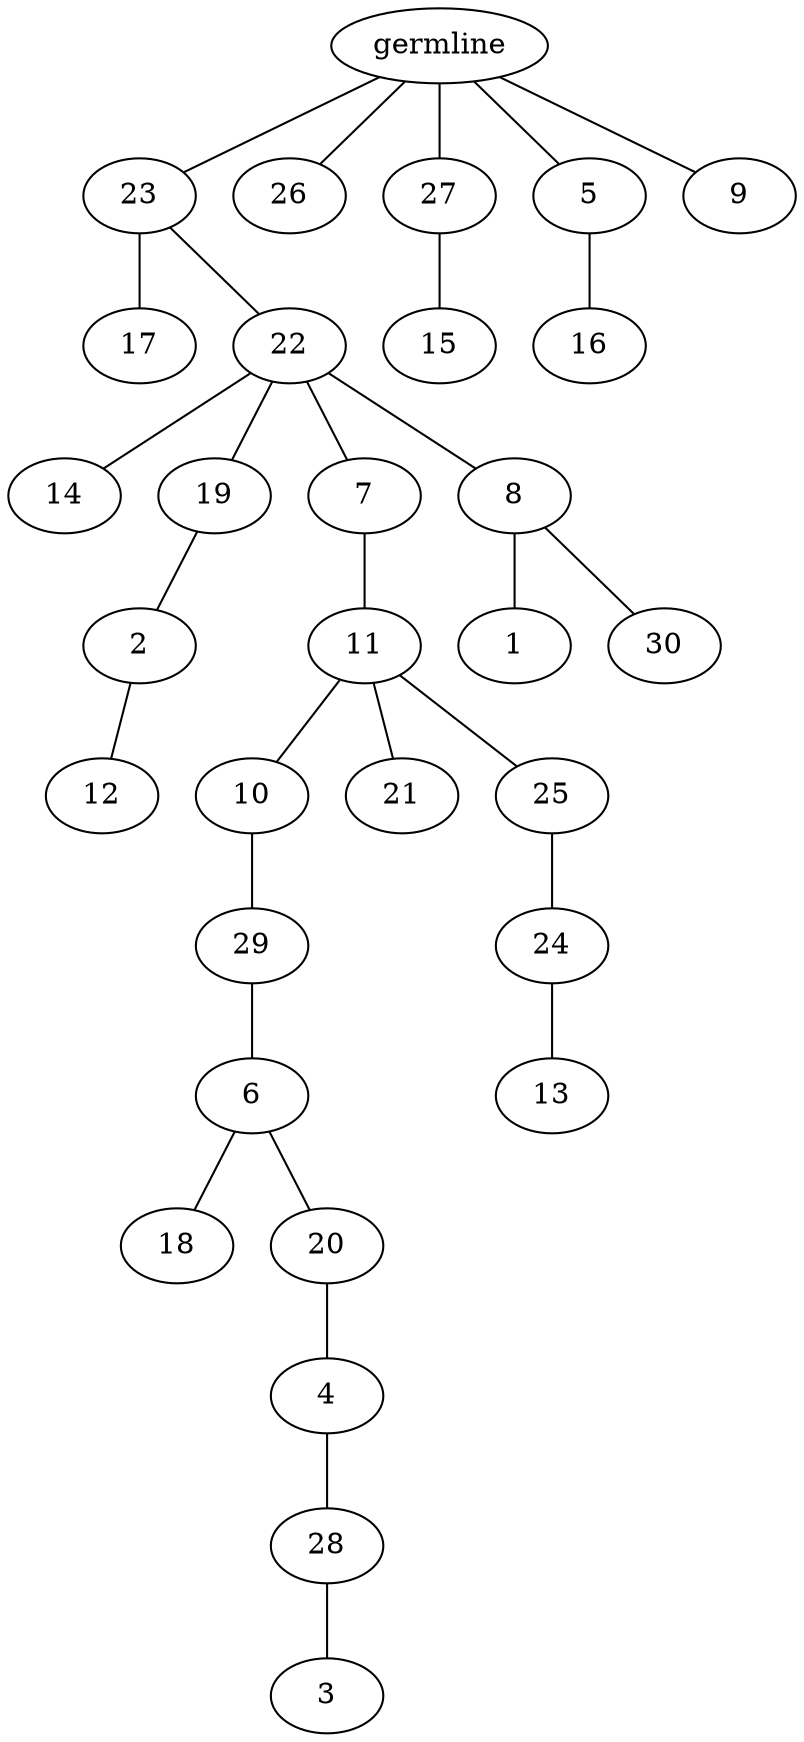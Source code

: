 graph tree {
    "139936782030352" [label="germline"];
    "139936782018016" [label="23"];
    "139936782017632" [label="17"];
    "139936782017920" [label="22"];
    "139936782018448" [label="14"];
    "139936782018640" [label="19"];
    "139936782018784" [label="2"];
    "139936782019456" [label="12"];
    "139936782019744" [label="7"];
    "139936782019024" [label="11"];
    "139936782019888" [label="10"];
    "139936782020176" [label="29"];
    "139936782020512" [label="6"];
    "139936782139504" [label="18"];
    "139936782139696" [label="20"];
    "139936782139744" [label="4"];
    "139936782140320" [label="28"];
    "139936784943760" [label="3"];
    "139936782019696" [label="21"];
    "139936782019792" [label="25"];
    "139936782139888" [label="24"];
    "139936782139936" [label="13"];
    "139936782019984" [label="8"];
    "139936782140368" [label="1"];
    "139936782140512" [label="30"];
    "139936782019168" [label="26"];
    "139936782017872" [label="27"];
    "139936782140848" [label="15"];
    "139936782018832" [label="5"];
    "139936782141328" [label="16"];
    "139936782141520" [label="9"];
    "139936782030352" -- "139936782018016";
    "139936782030352" -- "139936782019168";
    "139936782030352" -- "139936782017872";
    "139936782030352" -- "139936782018832";
    "139936782030352" -- "139936782141520";
    "139936782018016" -- "139936782017632";
    "139936782018016" -- "139936782017920";
    "139936782017920" -- "139936782018448";
    "139936782017920" -- "139936782018640";
    "139936782017920" -- "139936782019744";
    "139936782017920" -- "139936782019984";
    "139936782018640" -- "139936782018784";
    "139936782018784" -- "139936782019456";
    "139936782019744" -- "139936782019024";
    "139936782019024" -- "139936782019888";
    "139936782019024" -- "139936782019696";
    "139936782019024" -- "139936782019792";
    "139936782019888" -- "139936782020176";
    "139936782020176" -- "139936782020512";
    "139936782020512" -- "139936782139504";
    "139936782020512" -- "139936782139696";
    "139936782139696" -- "139936782139744";
    "139936782139744" -- "139936782140320";
    "139936782140320" -- "139936784943760";
    "139936782019792" -- "139936782139888";
    "139936782139888" -- "139936782139936";
    "139936782019984" -- "139936782140368";
    "139936782019984" -- "139936782140512";
    "139936782017872" -- "139936782140848";
    "139936782018832" -- "139936782141328";
}
